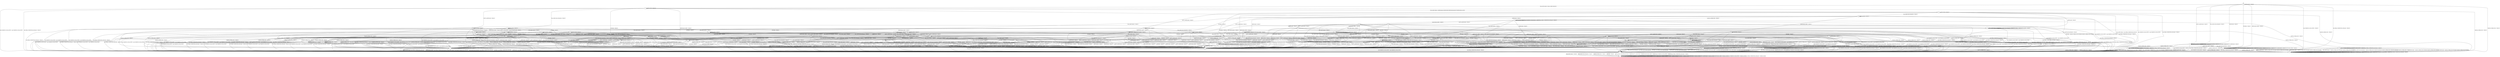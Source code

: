 digraph h10 {
s0 [label="s0"];
s1 [label="s1"];
s2 [label="s2"];
s6 [label="s6"];
s8 [label="s8"];
s11 [label="s11"];
s3 [label="s3"];
s4 [label="s4"];
s7 [label="s7"];
s9 [label="s9"];
s10 [label="s10"];
s12 [label="s12"];
s34 [label="s34"];
s5 [label="s5"];
s13 [label="s13"];
s14 [label="s14"];
s24 [label="s24"];
s25 [label="s25"];
s30 [label="s30"];
s35 [label="s35"];
s48 [label="s48"];
s15 [label="s15"];
s16 [label="s16"];
s26 [label="s26"];
s27 [label="s27"];
s31 [label="s31"];
s36 [label="s36"];
s41 [label="s41"];
s49 [label="s49"];
s50 [label="s50"];
s51 [label="s51"];
s53 [label="s53"];
s54 [label="s54"];
s56 [label="s56"];
s17 [label="s17"];
s18 [label="s18"];
s19 [label="s19"];
s20 [label="s20"];
s28 [label="s28"];
s29 [label="s29"];
s32 [label="s32"];
s33 [label="s33"];
s37 [label="s37"];
s43 [label="s43"];
s45 [label="s45"];
s52 [label="s52"];
s55 [label="s55"];
s57 [label="s57"];
s62 [label="s62"];
s66 [label="s66"];
s21 [label="s21"];
s22 [label="s22"];
s38 [label="s38"];
s39 [label="s39"];
s42 [label="s42"];
s44 [label="s44"];
s46 [label="s46"];
s47 [label="s47"];
s58 [label="s58"];
s59 [label="s59"];
s64 [label="s64"];
s67 [label="s67"];
s23 [label="s23"];
s40 [label="s40"];
s60 [label="s60"];
s63 [label="s63"];
s65 [label="s65"];
s61 [label="s61"];
s0 -> s1 [label="RSA_CLIENT_HELLO / HELLO_VERIFY_REQUEST"];
s0 -> s2 [label="RSA_CLIENT_KEY_EXCHANGE / TIMEOUT"];
s0 -> s8 [label="CHANGE_CIPHER_SPEC / TIMEOUT"];
s0 -> s11 [label="FINISHED / TIMEOUT"];
s0 -> s0 [label="APPLICATION / TIMEOUT"];
s0 -> s2 [label="CERTIFICATE / TIMEOUT"];
s0 -> s2 [label="EMPTY_CERTIFICATE / TIMEOUT"];
s0 -> s11 [label="CERTIFICATE_VERIFY / TIMEOUT"];
s0 -> s6 [label="Alert(WARNING,CLOSE_NOTIFY) / TIMEOUT"];
s0 -> s6 [label="Alert(FATAL,UNEXPECTED_MESSAGE) / TIMEOUT"];
s1 -> s3 [label="RSA_CLIENT_HELLO / SERVER_HELLO,CERTIFICATE,CERTIFICATE_REQUEST,SERVER_HELLO_DONE"];
s1 -> s4 [label="RSA_CLIENT_KEY_EXCHANGE / TIMEOUT"];
s1 -> s8 [label="CHANGE_CIPHER_SPEC / TIMEOUT"];
s1 -> s10 [label="FINISHED / TIMEOUT"];
s1 -> s1 [label="APPLICATION / TIMEOUT"];
s1 -> s12 [label="CERTIFICATE / TIMEOUT"];
s1 -> s34 [label="EMPTY_CERTIFICATE / TIMEOUT"];
s1 -> s10 [label="CERTIFICATE_VERIFY / TIMEOUT"];
s1 -> s6 [label="Alert(WARNING,CLOSE_NOTIFY) / Alert(WARNING,CLOSE_NOTIFY)"];
s1 -> s6 [label="Alert(FATAL,UNEXPECTED_MESSAGE) / TIMEOUT"];
s2 -> s2 [label="RSA_CLIENT_HELLO / TIMEOUT"];
s2 -> s11 [label="RSA_CLIENT_KEY_EXCHANGE / TIMEOUT"];
s2 -> s9 [label="CHANGE_CIPHER_SPEC / TIMEOUT"];
s2 -> s2 [label="FINISHED / TIMEOUT"];
s2 -> s2 [label="APPLICATION / TIMEOUT"];
s2 -> s2 [label="CERTIFICATE / TIMEOUT"];
s2 -> s2 [label="EMPTY_CERTIFICATE / TIMEOUT"];
s2 -> s11 [label="CERTIFICATE_VERIFY / TIMEOUT"];
s2 -> s6 [label="Alert(WARNING,CLOSE_NOTIFY) / TIMEOUT"];
s2 -> s6 [label="Alert(FATAL,UNEXPECTED_MESSAGE) / TIMEOUT"];
s6 -> s7 [label="RSA_CLIENT_HELLO / TIMEOUT"];
s6 -> s7 [label="RSA_CLIENT_KEY_EXCHANGE / TIMEOUT"];
s6 -> s7 [label="CHANGE_CIPHER_SPEC / TIMEOUT"];
s6 -> s7 [label="FINISHED / TIMEOUT"];
s6 -> s7 [label="APPLICATION / TIMEOUT"];
s6 -> s7 [label="CERTIFICATE / TIMEOUT"];
s6 -> s7 [label="EMPTY_CERTIFICATE / TIMEOUT"];
s6 -> s7 [label="CERTIFICATE_VERIFY / TIMEOUT"];
s6 -> s7 [label="Alert(WARNING,CLOSE_NOTIFY) / TIMEOUT"];
s6 -> s7 [label="Alert(FATAL,UNEXPECTED_MESSAGE) / TIMEOUT"];
s8 -> s8 [label="RSA_CLIENT_HELLO / TIMEOUT"];
s8 -> s8 [label="RSA_CLIENT_KEY_EXCHANGE / TIMEOUT"];
s8 -> s8 [label="CHANGE_CIPHER_SPEC / TIMEOUT"];
s8 -> s8 [label="FINISHED / TIMEOUT"];
s8 -> s8 [label="APPLICATION / TIMEOUT"];
s8 -> s8 [label="CERTIFICATE / TIMEOUT"];
s8 -> s8 [label="EMPTY_CERTIFICATE / TIMEOUT"];
s8 -> s8 [label="CERTIFICATE_VERIFY / TIMEOUT"];
s8 -> s8 [label="Alert(WARNING,CLOSE_NOTIFY) / TIMEOUT"];
s8 -> s8 [label="Alert(FATAL,UNEXPECTED_MESSAGE) / TIMEOUT"];
s11 -> s11 [label="RSA_CLIENT_HELLO / TIMEOUT"];
s11 -> s11 [label="RSA_CLIENT_KEY_EXCHANGE / TIMEOUT"];
s11 -> s8 [label="CHANGE_CIPHER_SPEC / TIMEOUT"];
s11 -> s11 [label="FINISHED / TIMEOUT"];
s11 -> s11 [label="APPLICATION / TIMEOUT"];
s11 -> s11 [label="CERTIFICATE / TIMEOUT"];
s11 -> s11 [label="EMPTY_CERTIFICATE / TIMEOUT"];
s11 -> s11 [label="CERTIFICATE_VERIFY / TIMEOUT"];
s11 -> s6 [label="Alert(WARNING,CLOSE_NOTIFY) / TIMEOUT"];
s11 -> s6 [label="Alert(FATAL,UNEXPECTED_MESSAGE) / TIMEOUT"];
s3 -> s6 [label="RSA_CLIENT_HELLO / Alert(FATAL,UNEXPECTED_MESSAGE)"];
s3 -> s13 [label="RSA_CLIENT_KEY_EXCHANGE / TIMEOUT"];
s3 -> s8 [label="CHANGE_CIPHER_SPEC / TIMEOUT"];
s3 -> s10 [label="FINISHED / TIMEOUT"];
s3 -> s3 [label="APPLICATION / TIMEOUT"];
s3 -> s12 [label="CERTIFICATE / TIMEOUT"];
s3 -> s24 [label="EMPTY_CERTIFICATE / TIMEOUT"];
s3 -> s10 [label="CERTIFICATE_VERIFY / TIMEOUT"];
s3 -> s6 [label="Alert(WARNING,CLOSE_NOTIFY) / Alert(WARNING,CLOSE_NOTIFY)"];
s3 -> s6 [label="Alert(FATAL,UNEXPECTED_MESSAGE) / TIMEOUT"];
s4 -> s25 [label="RSA_CLIENT_HELLO / TIMEOUT"];
s4 -> s10 [label="RSA_CLIENT_KEY_EXCHANGE / TIMEOUT"];
s4 -> s5 [label="CHANGE_CIPHER_SPEC / TIMEOUT"];
s4 -> s30 [label="FINISHED / TIMEOUT"];
s4 -> s4 [label="APPLICATION / TIMEOUT"];
s4 -> s48 [label="CERTIFICATE / TIMEOUT"];
s4 -> s48 [label="EMPTY_CERTIFICATE / TIMEOUT"];
s4 -> s14 [label="CERTIFICATE_VERIFY / TIMEOUT"];
s4 -> s6 [label="Alert(WARNING,CLOSE_NOTIFY) / Alert(WARNING,CLOSE_NOTIFY)"];
s4 -> s6 [label="Alert(FATAL,UNEXPECTED_MESSAGE) / TIMEOUT"];
s7 -> s7 [label="RSA_CLIENT_HELLO / SOCKET_CLOSED"];
s7 -> s7 [label="RSA_CLIENT_KEY_EXCHANGE / SOCKET_CLOSED"];
s7 -> s7 [label="CHANGE_CIPHER_SPEC / SOCKET_CLOSED"];
s7 -> s7 [label="FINISHED / SOCKET_CLOSED"];
s7 -> s7 [label="APPLICATION / SOCKET_CLOSED"];
s7 -> s7 [label="CERTIFICATE / SOCKET_CLOSED"];
s7 -> s7 [label="EMPTY_CERTIFICATE / SOCKET_CLOSED"];
s7 -> s7 [label="CERTIFICATE_VERIFY / SOCKET_CLOSED"];
s7 -> s7 [label="Alert(WARNING,CLOSE_NOTIFY) / SOCKET_CLOSED"];
s7 -> s7 [label="Alert(FATAL,UNEXPECTED_MESSAGE) / SOCKET_CLOSED"];
s9 -> s6 [label="RSA_CLIENT_HELLO / TIMEOUT"];
s9 -> s6 [label="RSA_CLIENT_KEY_EXCHANGE / TIMEOUT"];
s9 -> s8 [label="CHANGE_CIPHER_SPEC / TIMEOUT"];
s9 -> s6 [label="FINISHED / TIMEOUT"];
s9 -> s9 [label="APPLICATION / TIMEOUT"];
s9 -> s6 [label="CERTIFICATE / TIMEOUT"];
s9 -> s6 [label="EMPTY_CERTIFICATE / TIMEOUT"];
s9 -> s6 [label="CERTIFICATE_VERIFY / TIMEOUT"];
s9 -> s9 [label="Alert(WARNING,CLOSE_NOTIFY) / TIMEOUT"];
s9 -> s9 [label="Alert(FATAL,UNEXPECTED_MESSAGE) / TIMEOUT"];
s10 -> s10 [label="RSA_CLIENT_HELLO / TIMEOUT"];
s10 -> s10 [label="RSA_CLIENT_KEY_EXCHANGE / TIMEOUT"];
s10 -> s8 [label="CHANGE_CIPHER_SPEC / TIMEOUT"];
s10 -> s10 [label="FINISHED / TIMEOUT"];
s10 -> s10 [label="APPLICATION / TIMEOUT"];
s10 -> s10 [label="CERTIFICATE / TIMEOUT"];
s10 -> s10 [label="EMPTY_CERTIFICATE / TIMEOUT"];
s10 -> s10 [label="CERTIFICATE_VERIFY / TIMEOUT"];
s10 -> s6 [label="Alert(WARNING,CLOSE_NOTIFY) / Alert(WARNING,CLOSE_NOTIFY)"];
s10 -> s6 [label="Alert(FATAL,UNEXPECTED_MESSAGE) / TIMEOUT"];
s12 -> s12 [label="RSA_CLIENT_HELLO / TIMEOUT"];
s12 -> s12 [label="RSA_CLIENT_KEY_EXCHANGE / TIMEOUT"];
s12 -> s8 [label="CHANGE_CIPHER_SPEC / TIMEOUT"];
s12 -> s12 [label="FINISHED / TIMEOUT"];
s12 -> s12 [label="APPLICATION / TIMEOUT"];
s12 -> s10 [label="CERTIFICATE / TIMEOUT"];
s12 -> s10 [label="EMPTY_CERTIFICATE / TIMEOUT"];
s12 -> s35 [label="CERTIFICATE_VERIFY / TIMEOUT"];
s12 -> s6 [label="Alert(WARNING,CLOSE_NOTIFY) / Alert(WARNING,CLOSE_NOTIFY)"];
s12 -> s6 [label="Alert(FATAL,UNEXPECTED_MESSAGE) / TIMEOUT"];
s34 -> s50 [label="RSA_CLIENT_HELLO / TIMEOUT"];
s34 -> s48 [label="RSA_CLIENT_KEY_EXCHANGE / TIMEOUT"];
s34 -> s5 [label="CHANGE_CIPHER_SPEC / TIMEOUT"];
s34 -> s41 [label="FINISHED / TIMEOUT"];
s34 -> s34 [label="APPLICATION / TIMEOUT"];
s34 -> s10 [label="CERTIFICATE / TIMEOUT"];
s34 -> s10 [label="EMPTY_CERTIFICATE / TIMEOUT"];
s34 -> s35 [label="CERTIFICATE_VERIFY / TIMEOUT"];
s34 -> s6 [label="Alert(WARNING,CLOSE_NOTIFY) / Alert(WARNING,CLOSE_NOTIFY)"];
s34 -> s6 [label="Alert(FATAL,UNEXPECTED_MESSAGE) / TIMEOUT"];
s5 -> s6 [label="RSA_CLIENT_HELLO / Alert(FATAL,UNEXPECTED_MESSAGE)"];
s5 -> s6 [label="RSA_CLIENT_KEY_EXCHANGE / Alert(FATAL,UNEXPECTED_MESSAGE)"];
s5 -> s8 [label="CHANGE_CIPHER_SPEC / TIMEOUT"];
s5 -> s6 [label="FINISHED / Alert(FATAL,UNEXPECTED_MESSAGE)"];
s5 -> s5 [label="APPLICATION / TIMEOUT"];
s5 -> s6 [label="CERTIFICATE / Alert(FATAL,UNEXPECTED_MESSAGE)"];
s5 -> s6 [label="EMPTY_CERTIFICATE / Alert(FATAL,UNEXPECTED_MESSAGE)"];
s5 -> s6 [label="CERTIFICATE_VERIFY / Alert(FATAL,UNEXPECTED_MESSAGE)"];
s5 -> s5 [label="Alert(WARNING,CLOSE_NOTIFY) / TIMEOUT"];
s5 -> s5 [label="Alert(FATAL,UNEXPECTED_MESSAGE) / TIMEOUT"];
s13 -> s25 [label="RSA_CLIENT_HELLO / TIMEOUT"];
s13 -> s10 [label="RSA_CLIENT_KEY_EXCHANGE / TIMEOUT"];
s13 -> s15 [label="CHANGE_CIPHER_SPEC / TIMEOUT"];
s13 -> s30 [label="FINISHED / TIMEOUT"];
s13 -> s13 [label="APPLICATION / TIMEOUT"];
s13 -> s26 [label="CERTIFICATE / TIMEOUT"];
s13 -> s36 [label="EMPTY_CERTIFICATE / TIMEOUT"];
s13 -> s16 [label="CERTIFICATE_VERIFY / TIMEOUT"];
s13 -> s6 [label="Alert(WARNING,CLOSE_NOTIFY) / Alert(WARNING,CLOSE_NOTIFY)"];
s13 -> s6 [label="Alert(FATAL,UNEXPECTED_MESSAGE) / TIMEOUT"];
s14 -> s27 [label="RSA_CLIENT_HELLO / TIMEOUT"];
s14 -> s10 [label="RSA_CLIENT_KEY_EXCHANGE / TIMEOUT"];
s14 -> s5 [label="CHANGE_CIPHER_SPEC / TIMEOUT"];
s14 -> s31 [label="FINISHED / TIMEOUT"];
s14 -> s14 [label="APPLICATION / TIMEOUT"];
s14 -> s49 [label="CERTIFICATE / TIMEOUT"];
s14 -> s49 [label="EMPTY_CERTIFICATE / TIMEOUT"];
s14 -> s10 [label="CERTIFICATE_VERIFY / TIMEOUT"];
s14 -> s6 [label="Alert(WARNING,CLOSE_NOTIFY) / Alert(WARNING,CLOSE_NOTIFY)"];
s14 -> s6 [label="Alert(FATAL,UNEXPECTED_MESSAGE) / TIMEOUT"];
s24 -> s50 [label="RSA_CLIENT_HELLO / TIMEOUT"];
s24 -> s36 [label="RSA_CLIENT_KEY_EXCHANGE / TIMEOUT"];
s24 -> s5 [label="CHANGE_CIPHER_SPEC / TIMEOUT"];
s24 -> s41 [label="FINISHED / TIMEOUT"];
s24 -> s24 [label="APPLICATION / TIMEOUT"];
s24 -> s10 [label="CERTIFICATE / TIMEOUT"];
s24 -> s10 [label="EMPTY_CERTIFICATE / TIMEOUT"];
s24 -> s51 [label="CERTIFICATE_VERIFY / TIMEOUT"];
s24 -> s6 [label="Alert(WARNING,CLOSE_NOTIFY) / Alert(WARNING,CLOSE_NOTIFY)"];
s24 -> s6 [label="Alert(FATAL,UNEXPECTED_MESSAGE) / TIMEOUT"];
s25 -> s10 [label="RSA_CLIENT_HELLO / TIMEOUT"];
s25 -> s10 [label="RSA_CLIENT_KEY_EXCHANGE / TIMEOUT"];
s25 -> s5 [label="CHANGE_CIPHER_SPEC / TIMEOUT"];
s25 -> s56 [label="FINISHED / TIMEOUT"];
s25 -> s25 [label="APPLICATION / TIMEOUT"];
s25 -> s38 [label="CERTIFICATE / TIMEOUT"];
s25 -> s38 [label="EMPTY_CERTIFICATE / TIMEOUT"];
s25 -> s27 [label="CERTIFICATE_VERIFY / TIMEOUT"];
s25 -> s6 [label="Alert(WARNING,CLOSE_NOTIFY) / Alert(WARNING,CLOSE_NOTIFY)"];
s25 -> s6 [label="Alert(FATAL,UNEXPECTED_MESSAGE) / TIMEOUT"];
s30 -> s56 [label="RSA_CLIENT_HELLO / TIMEOUT"];
s30 -> s10 [label="RSA_CLIENT_KEY_EXCHANGE / TIMEOUT"];
s30 -> s5 [label="CHANGE_CIPHER_SPEC / TIMEOUT"];
s30 -> s10 [label="FINISHED / TIMEOUT"];
s30 -> s30 [label="APPLICATION / TIMEOUT"];
s30 -> s52 [label="CERTIFICATE / TIMEOUT"];
s30 -> s52 [label="EMPTY_CERTIFICATE / TIMEOUT"];
s30 -> s31 [label="CERTIFICATE_VERIFY / TIMEOUT"];
s30 -> s6 [label="Alert(WARNING,CLOSE_NOTIFY) / Alert(WARNING,CLOSE_NOTIFY)"];
s30 -> s6 [label="Alert(FATAL,UNEXPECTED_MESSAGE) / TIMEOUT"];
s35 -> s53 [label="RSA_CLIENT_HELLO / TIMEOUT"];
s35 -> s49 [label="RSA_CLIENT_KEY_EXCHANGE / TIMEOUT"];
s35 -> s5 [label="CHANGE_CIPHER_SPEC / TIMEOUT"];
s35 -> s54 [label="FINISHED / TIMEOUT"];
s35 -> s35 [label="APPLICATION / TIMEOUT"];
s35 -> s10 [label="CERTIFICATE / TIMEOUT"];
s35 -> s10 [label="EMPTY_CERTIFICATE / TIMEOUT"];
s35 -> s10 [label="CERTIFICATE_VERIFY / TIMEOUT"];
s35 -> s6 [label="Alert(WARNING,CLOSE_NOTIFY) / Alert(WARNING,CLOSE_NOTIFY)"];
s35 -> s6 [label="Alert(FATAL,UNEXPECTED_MESSAGE) / TIMEOUT"];
s48 -> s38 [label="RSA_CLIENT_HELLO / TIMEOUT"];
s48 -> s10 [label="RSA_CLIENT_KEY_EXCHANGE / TIMEOUT"];
s48 -> s5 [label="CHANGE_CIPHER_SPEC / TIMEOUT"];
s48 -> s52 [label="FINISHED / TIMEOUT"];
s48 -> s48 [label="APPLICATION / TIMEOUT"];
s48 -> s10 [label="CERTIFICATE / TIMEOUT"];
s48 -> s10 [label="EMPTY_CERTIFICATE / TIMEOUT"];
s48 -> s49 [label="CERTIFICATE_VERIFY / TIMEOUT"];
s48 -> s6 [label="Alert(WARNING,CLOSE_NOTIFY) / Alert(WARNING,CLOSE_NOTIFY)"];
s48 -> s6 [label="Alert(FATAL,UNEXPECTED_MESSAGE) / TIMEOUT"];
s15 -> s45 [label="RSA_CLIENT_HELLO / TIMEOUT"];
s15 -> s10 [label="RSA_CLIENT_KEY_EXCHANGE / TIMEOUT"];
s15 -> s8 [label="CHANGE_CIPHER_SPEC / TIMEOUT"];
s15 -> s17 [label="FINISHED / CHANGE_CIPHER_SPEC,FINISHED,CHANGE_CIPHER_SPEC,FINISHED"];
s15 -> s15 [label="APPLICATION / TIMEOUT"];
s15 -> s18 [label="CERTIFICATE / TIMEOUT"];
s15 -> s19 [label="EMPTY_CERTIFICATE / TIMEOUT"];
s15 -> s32 [label="CERTIFICATE_VERIFY / TIMEOUT"];
s15 -> s15 [label="Alert(WARNING,CLOSE_NOTIFY) / TIMEOUT"];
s15 -> s15 [label="Alert(FATAL,UNEXPECTED_MESSAGE) / TIMEOUT"];
s16 -> s28 [label="RSA_CLIENT_HELLO / TIMEOUT"];
s16 -> s10 [label="RSA_CLIENT_KEY_EXCHANGE / TIMEOUT"];
s16 -> s20 [label="CHANGE_CIPHER_SPEC / TIMEOUT"];
s16 -> s33 [label="FINISHED / TIMEOUT"];
s16 -> s16 [label="APPLICATION / TIMEOUT"];
s16 -> s37 [label="CERTIFICATE / TIMEOUT"];
s16 -> s37 [label="EMPTY_CERTIFICATE / TIMEOUT"];
s16 -> s10 [label="CERTIFICATE_VERIFY / TIMEOUT"];
s16 -> s6 [label="Alert(WARNING,CLOSE_NOTIFY) / Alert(WARNING,CLOSE_NOTIFY)"];
s16 -> s6 [label="Alert(FATAL,UNEXPECTED_MESSAGE) / TIMEOUT"];
s26 -> s38 [label="RSA_CLIENT_HELLO / TIMEOUT"];
s26 -> s10 [label="RSA_CLIENT_KEY_EXCHANGE / TIMEOUT"];
s26 -> s29 [label="CHANGE_CIPHER_SPEC / TIMEOUT"];
s26 -> s52 [label="FINISHED / TIMEOUT"];
s26 -> s26 [label="APPLICATION / TIMEOUT"];
s26 -> s10 [label="CERTIFICATE / TIMEOUT"];
s26 -> s10 [label="EMPTY_CERTIFICATE / TIMEOUT"];
s26 -> s26 [label="CERTIFICATE_VERIFY / TIMEOUT"];
s26 -> s6 [label="Alert(WARNING,CLOSE_NOTIFY) / Alert(WARNING,CLOSE_NOTIFY)"];
s26 -> s6 [label="Alert(FATAL,UNEXPECTED_MESSAGE) / TIMEOUT"];
s27 -> s10 [label="RSA_CLIENT_HELLO / TIMEOUT"];
s27 -> s10 [label="RSA_CLIENT_KEY_EXCHANGE / TIMEOUT"];
s27 -> s5 [label="CHANGE_CIPHER_SPEC / TIMEOUT"];
s27 -> s57 [label="FINISHED / TIMEOUT"];
s27 -> s27 [label="APPLICATION / TIMEOUT"];
s27 -> s40 [label="CERTIFICATE / TIMEOUT"];
s27 -> s40 [label="EMPTY_CERTIFICATE / TIMEOUT"];
s27 -> s10 [label="CERTIFICATE_VERIFY / TIMEOUT"];
s27 -> s6 [label="Alert(WARNING,CLOSE_NOTIFY) / Alert(WARNING,CLOSE_NOTIFY)"];
s27 -> s6 [label="Alert(FATAL,UNEXPECTED_MESSAGE) / TIMEOUT"];
s31 -> s57 [label="RSA_CLIENT_HELLO / TIMEOUT"];
s31 -> s10 [label="RSA_CLIENT_KEY_EXCHANGE / TIMEOUT"];
s31 -> s5 [label="CHANGE_CIPHER_SPEC / TIMEOUT"];
s31 -> s10 [label="FINISHED / TIMEOUT"];
s31 -> s31 [label="APPLICATION / TIMEOUT"];
s31 -> s43 [label="CERTIFICATE / TIMEOUT"];
s31 -> s43 [label="EMPTY_CERTIFICATE / TIMEOUT"];
s31 -> s10 [label="CERTIFICATE_VERIFY / TIMEOUT"];
s31 -> s6 [label="Alert(WARNING,CLOSE_NOTIFY) / Alert(WARNING,CLOSE_NOTIFY)"];
s31 -> s6 [label="Alert(FATAL,UNEXPECTED_MESSAGE) / TIMEOUT"];
s36 -> s38 [label="RSA_CLIENT_HELLO / TIMEOUT"];
s36 -> s10 [label="RSA_CLIENT_KEY_EXCHANGE / TIMEOUT"];
s36 -> s29 [label="CHANGE_CIPHER_SPEC / TIMEOUT"];
s36 -> s52 [label="FINISHED / TIMEOUT"];
s36 -> s36 [label="APPLICATION / TIMEOUT"];
s36 -> s10 [label="CERTIFICATE / TIMEOUT"];
s36 -> s10 [label="EMPTY_CERTIFICATE / TIMEOUT"];
s36 -> s37 [label="CERTIFICATE_VERIFY / TIMEOUT"];
s36 -> s6 [label="Alert(WARNING,CLOSE_NOTIFY) / Alert(WARNING,CLOSE_NOTIFY)"];
s36 -> s6 [label="Alert(FATAL,UNEXPECTED_MESSAGE) / TIMEOUT"];
s41 -> s62 [label="RSA_CLIENT_HELLO / TIMEOUT"];
s41 -> s52 [label="RSA_CLIENT_KEY_EXCHANGE / TIMEOUT"];
s41 -> s5 [label="CHANGE_CIPHER_SPEC / TIMEOUT"];
s41 -> s10 [label="FINISHED / TIMEOUT"];
s41 -> s41 [label="APPLICATION / TIMEOUT"];
s41 -> s10 [label="CERTIFICATE / TIMEOUT"];
s41 -> s10 [label="EMPTY_CERTIFICATE / TIMEOUT"];
s41 -> s54 [label="CERTIFICATE_VERIFY / TIMEOUT"];
s41 -> s6 [label="Alert(WARNING,CLOSE_NOTIFY) / Alert(WARNING,CLOSE_NOTIFY)"];
s41 -> s6 [label="Alert(FATAL,UNEXPECTED_MESSAGE) / TIMEOUT"];
s49 -> s40 [label="RSA_CLIENT_HELLO / TIMEOUT"];
s49 -> s10 [label="RSA_CLIENT_KEY_EXCHANGE / TIMEOUT"];
s49 -> s5 [label="CHANGE_CIPHER_SPEC / TIMEOUT"];
s49 -> s43 [label="FINISHED / TIMEOUT"];
s49 -> s49 [label="APPLICATION / TIMEOUT"];
s49 -> s10 [label="CERTIFICATE / TIMEOUT"];
s49 -> s10 [label="EMPTY_CERTIFICATE / TIMEOUT"];
s49 -> s10 [label="CERTIFICATE_VERIFY / TIMEOUT"];
s49 -> s6 [label="Alert(WARNING,CLOSE_NOTIFY) / Alert(WARNING,CLOSE_NOTIFY)"];
s49 -> s6 [label="Alert(FATAL,UNEXPECTED_MESSAGE) / TIMEOUT"];
s50 -> s10 [label="RSA_CLIENT_HELLO / TIMEOUT"];
s50 -> s38 [label="RSA_CLIENT_KEY_EXCHANGE / TIMEOUT"];
s50 -> s5 [label="CHANGE_CIPHER_SPEC / TIMEOUT"];
s50 -> s62 [label="FINISHED / TIMEOUT"];
s50 -> s50 [label="APPLICATION / TIMEOUT"];
s50 -> s10 [label="CERTIFICATE / TIMEOUT"];
s50 -> s10 [label="EMPTY_CERTIFICATE / TIMEOUT"];
s50 -> s53 [label="CERTIFICATE_VERIFY / TIMEOUT"];
s50 -> s6 [label="Alert(WARNING,CLOSE_NOTIFY) / Alert(WARNING,CLOSE_NOTIFY)"];
s50 -> s6 [label="Alert(FATAL,UNEXPECTED_MESSAGE) / TIMEOUT"];
s51 -> s55 [label="RSA_CLIENT_HELLO / TIMEOUT"];
s51 -> s37 [label="RSA_CLIENT_KEY_EXCHANGE / TIMEOUT"];
s51 -> s20 [label="CHANGE_CIPHER_SPEC / TIMEOUT"];
s51 -> s51 [label="FINISHED / TIMEOUT"];
s51 -> s51 [label="APPLICATION / TIMEOUT"];
s51 -> s10 [label="CERTIFICATE / TIMEOUT"];
s51 -> s10 [label="EMPTY_CERTIFICATE / TIMEOUT"];
s51 -> s10 [label="CERTIFICATE_VERIFY / TIMEOUT"];
s51 -> s6 [label="Alert(WARNING,CLOSE_NOTIFY) / Alert(WARNING,CLOSE_NOTIFY)"];
s51 -> s6 [label="Alert(FATAL,UNEXPECTED_MESSAGE) / TIMEOUT"];
s53 -> s10 [label="RSA_CLIENT_HELLO / TIMEOUT"];
s53 -> s40 [label="RSA_CLIENT_KEY_EXCHANGE / TIMEOUT"];
s53 -> s5 [label="CHANGE_CIPHER_SPEC / TIMEOUT"];
s53 -> s66 [label="FINISHED / TIMEOUT"];
s53 -> s53 [label="APPLICATION / TIMEOUT"];
s53 -> s10 [label="CERTIFICATE / TIMEOUT"];
s53 -> s10 [label="EMPTY_CERTIFICATE / TIMEOUT"];
s53 -> s10 [label="CERTIFICATE_VERIFY / TIMEOUT"];
s53 -> s6 [label="Alert(WARNING,CLOSE_NOTIFY) / Alert(WARNING,CLOSE_NOTIFY)"];
s53 -> s6 [label="Alert(FATAL,UNEXPECTED_MESSAGE) / TIMEOUT"];
s54 -> s66 [label="RSA_CLIENT_HELLO / TIMEOUT"];
s54 -> s43 [label="RSA_CLIENT_KEY_EXCHANGE / TIMEOUT"];
s54 -> s5 [label="CHANGE_CIPHER_SPEC / TIMEOUT"];
s54 -> s10 [label="FINISHED / TIMEOUT"];
s54 -> s54 [label="APPLICATION / TIMEOUT"];
s54 -> s10 [label="CERTIFICATE / TIMEOUT"];
s54 -> s10 [label="EMPTY_CERTIFICATE / TIMEOUT"];
s54 -> s10 [label="CERTIFICATE_VERIFY / TIMEOUT"];
s54 -> s6 [label="Alert(WARNING,CLOSE_NOTIFY) / Alert(WARNING,CLOSE_NOTIFY)"];
s54 -> s6 [label="Alert(FATAL,UNEXPECTED_MESSAGE) / TIMEOUT"];
s56 -> s10 [label="RSA_CLIENT_HELLO / TIMEOUT"];
s56 -> s10 [label="RSA_CLIENT_KEY_EXCHANGE / TIMEOUT"];
s56 -> s5 [label="CHANGE_CIPHER_SPEC / TIMEOUT"];
s56 -> s10 [label="FINISHED / TIMEOUT"];
s56 -> s56 [label="APPLICATION / TIMEOUT"];
s56 -> s60 [label="CERTIFICATE / TIMEOUT"];
s56 -> s60 [label="EMPTY_CERTIFICATE / TIMEOUT"];
s56 -> s57 [label="CERTIFICATE_VERIFY / TIMEOUT"];
s56 -> s6 [label="Alert(WARNING,CLOSE_NOTIFY) / Alert(WARNING,CLOSE_NOTIFY)"];
s56 -> s6 [label="Alert(FATAL,UNEXPECTED_MESSAGE) / TIMEOUT"];
s17 -> s17 [label="RSA_CLIENT_HELLO / TIMEOUT"];
s17 -> s17 [label="RSA_CLIENT_KEY_EXCHANGE / TIMEOUT"];
s17 -> s8 [label="CHANGE_CIPHER_SPEC / TIMEOUT"];
s17 -> s17 [label="FINISHED / TIMEOUT"];
s17 -> s6 [label="APPLICATION / APPLICATION"];
s17 -> s17 [label="CERTIFICATE / TIMEOUT"];
s17 -> s17 [label="EMPTY_CERTIFICATE / TIMEOUT"];
s17 -> s17 [label="CERTIFICATE_VERIFY / TIMEOUT"];
s17 -> s6 [label="Alert(WARNING,CLOSE_NOTIFY) / TIMEOUT"];
s17 -> s6 [label="Alert(FATAL,UNEXPECTED_MESSAGE) / TIMEOUT"];
s18 -> s38 [label="RSA_CLIENT_HELLO / TIMEOUT"];
s18 -> s10 [label="RSA_CLIENT_KEY_EXCHANGE / TIMEOUT"];
s18 -> s5 [label="CHANGE_CIPHER_SPEC / TIMEOUT"];
s18 -> s21 [label="FINISHED / TIMEOUT"];
s18 -> s10 [label="APPLICATION / TIMEOUT"];
s18 -> s10 [label="CERTIFICATE / TIMEOUT"];
s18 -> s10 [label="EMPTY_CERTIFICATE / TIMEOUT"];
s18 -> s22 [label="CERTIFICATE_VERIFY / TIMEOUT"];
s18 -> s6 [label="Alert(WARNING,CLOSE_NOTIFY) / Alert(WARNING,CLOSE_NOTIFY)"];
s18 -> s6 [label="Alert(FATAL,UNEXPECTED_MESSAGE) / TIMEOUT"];
s19 -> s38 [label="RSA_CLIENT_HELLO / TIMEOUT"];
s19 -> s10 [label="RSA_CLIENT_KEY_EXCHANGE / TIMEOUT"];
s19 -> s5 [label="CHANGE_CIPHER_SPEC / TIMEOUT"];
s19 -> s21 [label="FINISHED / TIMEOUT"];
s19 -> s10 [label="APPLICATION / TIMEOUT"];
s19 -> s10 [label="CERTIFICATE / TIMEOUT"];
s19 -> s10 [label="EMPTY_CERTIFICATE / TIMEOUT"];
s19 -> s39 [label="CERTIFICATE_VERIFY / TIMEOUT"];
s19 -> s6 [label="Alert(WARNING,CLOSE_NOTIFY) / Alert(WARNING,CLOSE_NOTIFY)"];
s19 -> s6 [label="Alert(FATAL,UNEXPECTED_MESSAGE) / TIMEOUT"];
s20 -> s6 [label="RSA_CLIENT_HELLO / Alert(FATAL,HANDSHAKE_FAILURE)"];
s20 -> s6 [label="RSA_CLIENT_KEY_EXCHANGE / Alert(FATAL,HANDSHAKE_FAILURE)"];
s20 -> s8 [label="CHANGE_CIPHER_SPEC / TIMEOUT"];
s20 -> s6 [label="FINISHED / Alert(FATAL,HANDSHAKE_FAILURE)"];
s20 -> s20 [label="APPLICATION / TIMEOUT"];
s20 -> s6 [label="CERTIFICATE / Alert(FATAL,HANDSHAKE_FAILURE)"];
s20 -> s6 [label="EMPTY_CERTIFICATE / Alert(FATAL,HANDSHAKE_FAILURE)"];
s20 -> s6 [label="CERTIFICATE_VERIFY / Alert(FATAL,HANDSHAKE_FAILURE)"];
s20 -> s20 [label="Alert(WARNING,CLOSE_NOTIFY) / TIMEOUT"];
s20 -> s20 [label="Alert(FATAL,UNEXPECTED_MESSAGE) / TIMEOUT"];
s28 -> s10 [label="RSA_CLIENT_HELLO / TIMEOUT"];
s28 -> s10 [label="RSA_CLIENT_KEY_EXCHANGE / TIMEOUT"];
s28 -> s20 [label="CHANGE_CIPHER_SPEC / TIMEOUT"];
s28 -> s58 [label="FINISHED / TIMEOUT"];
s28 -> s28 [label="APPLICATION / TIMEOUT"];
s28 -> s42 [label="CERTIFICATE / TIMEOUT"];
s28 -> s42 [label="EMPTY_CERTIFICATE / TIMEOUT"];
s28 -> s10 [label="CERTIFICATE_VERIFY / TIMEOUT"];
s28 -> s6 [label="Alert(WARNING,CLOSE_NOTIFY) / Alert(WARNING,CLOSE_NOTIFY)"];
s28 -> s6 [label="Alert(FATAL,UNEXPECTED_MESSAGE) / TIMEOUT"];
s29 -> s10 [label="RSA_CLIENT_HELLO / TIMEOUT"];
s29 -> s10 [label="RSA_CLIENT_KEY_EXCHANGE / TIMEOUT"];
s29 -> s8 [label="CHANGE_CIPHER_SPEC / TIMEOUT"];
s29 -> s17 [label="FINISHED / CHANGE_CIPHER_SPEC,FINISHED,CHANGE_CIPHER_SPEC,FINISHED"];
s29 -> s29 [label="APPLICATION / TIMEOUT"];
s29 -> s10 [label="CERTIFICATE / TIMEOUT"];
s29 -> s10 [label="EMPTY_CERTIFICATE / TIMEOUT"];
s29 -> s10 [label="CERTIFICATE_VERIFY / TIMEOUT"];
s29 -> s29 [label="Alert(WARNING,CLOSE_NOTIFY) / TIMEOUT"];
s29 -> s29 [label="Alert(FATAL,UNEXPECTED_MESSAGE) / TIMEOUT"];
s32 -> s46 [label="RSA_CLIENT_HELLO / TIMEOUT"];
s32 -> s10 [label="RSA_CLIENT_KEY_EXCHANGE / TIMEOUT"];
s32 -> s20 [label="CHANGE_CIPHER_SPEC / TIMEOUT"];
s32 -> s59 [label="FINISHED / TIMEOUT"];
s32 -> s10 [label="APPLICATION / TIMEOUT"];
s32 -> s39 [label="CERTIFICATE / TIMEOUT"];
s32 -> s39 [label="EMPTY_CERTIFICATE / TIMEOUT"];
s32 -> s10 [label="CERTIFICATE_VERIFY / TIMEOUT"];
s32 -> s6 [label="Alert(WARNING,CLOSE_NOTIFY) / Alert(WARNING,CLOSE_NOTIFY)"];
s32 -> s6 [label="Alert(FATAL,UNEXPECTED_MESSAGE) / TIMEOUT"];
s33 -> s58 [label="RSA_CLIENT_HELLO / TIMEOUT"];
s33 -> s10 [label="RSA_CLIENT_KEY_EXCHANGE / TIMEOUT"];
s33 -> s20 [label="CHANGE_CIPHER_SPEC / TIMEOUT"];
s33 -> s10 [label="FINISHED / TIMEOUT"];
s33 -> s33 [label="APPLICATION / TIMEOUT"];
s33 -> s44 [label="CERTIFICATE / TIMEOUT"];
s33 -> s44 [label="EMPTY_CERTIFICATE / TIMEOUT"];
s33 -> s10 [label="CERTIFICATE_VERIFY / TIMEOUT"];
s33 -> s6 [label="Alert(WARNING,CLOSE_NOTIFY) / Alert(WARNING,CLOSE_NOTIFY)"];
s33 -> s6 [label="Alert(FATAL,UNEXPECTED_MESSAGE) / TIMEOUT"];
s37 -> s42 [label="RSA_CLIENT_HELLO / TIMEOUT"];
s37 -> s10 [label="RSA_CLIENT_KEY_EXCHANGE / TIMEOUT"];
s37 -> s20 [label="CHANGE_CIPHER_SPEC / TIMEOUT"];
s37 -> s44 [label="FINISHED / TIMEOUT"];
s37 -> s37 [label="APPLICATION / TIMEOUT"];
s37 -> s10 [label="CERTIFICATE / TIMEOUT"];
s37 -> s10 [label="EMPTY_CERTIFICATE / TIMEOUT"];
s37 -> s10 [label="CERTIFICATE_VERIFY / TIMEOUT"];
s37 -> s6 [label="Alert(WARNING,CLOSE_NOTIFY) / Alert(WARNING,CLOSE_NOTIFY)"];
s37 -> s6 [label="Alert(FATAL,UNEXPECTED_MESSAGE) / TIMEOUT"];
s43 -> s61 [label="RSA_CLIENT_HELLO / TIMEOUT"];
s43 -> s10 [label="RSA_CLIENT_KEY_EXCHANGE / TIMEOUT"];
s43 -> s5 [label="CHANGE_CIPHER_SPEC / TIMEOUT"];
s43 -> s10 [label="FINISHED / TIMEOUT"];
s43 -> s43 [label="APPLICATION / TIMEOUT"];
s43 -> s10 [label="CERTIFICATE / TIMEOUT"];
s43 -> s10 [label="EMPTY_CERTIFICATE / TIMEOUT"];
s43 -> s10 [label="CERTIFICATE_VERIFY / TIMEOUT"];
s43 -> s6 [label="Alert(WARNING,CLOSE_NOTIFY) / Alert(WARNING,CLOSE_NOTIFY)"];
s43 -> s6 [label="Alert(FATAL,UNEXPECTED_MESSAGE) / TIMEOUT"];
s45 -> s10 [label="RSA_CLIENT_HELLO / TIMEOUT"];
s45 -> s10 [label="RSA_CLIENT_KEY_EXCHANGE / TIMEOUT"];
s45 -> s5 [label="CHANGE_CIPHER_SPEC / TIMEOUT"];
s45 -> s64 [label="FINISHED / TIMEOUT"];
s45 -> s10 [label="APPLICATION / TIMEOUT"];
s45 -> s38 [label="CERTIFICATE / TIMEOUT"];
s45 -> s38 [label="EMPTY_CERTIFICATE / TIMEOUT"];
s45 -> s47 [label="CERTIFICATE_VERIFY / TIMEOUT"];
s45 -> s6 [label="Alert(WARNING,CLOSE_NOTIFY) / Alert(WARNING,CLOSE_NOTIFY)"];
s45 -> s6 [label="Alert(FATAL,UNEXPECTED_MESSAGE) / TIMEOUT"];
s52 -> s60 [label="RSA_CLIENT_HELLO / TIMEOUT"];
s52 -> s10 [label="RSA_CLIENT_KEY_EXCHANGE / TIMEOUT"];
s52 -> s5 [label="CHANGE_CIPHER_SPEC / TIMEOUT"];
s52 -> s10 [label="FINISHED / TIMEOUT"];
s52 -> s52 [label="APPLICATION / TIMEOUT"];
s52 -> s10 [label="CERTIFICATE / TIMEOUT"];
s52 -> s10 [label="EMPTY_CERTIFICATE / TIMEOUT"];
s52 -> s43 [label="CERTIFICATE_VERIFY / TIMEOUT"];
s52 -> s6 [label="Alert(WARNING,CLOSE_NOTIFY) / Alert(WARNING,CLOSE_NOTIFY)"];
s52 -> s6 [label="Alert(FATAL,UNEXPECTED_MESSAGE) / TIMEOUT"];
s55 -> s10 [label="RSA_CLIENT_HELLO / TIMEOUT"];
s55 -> s42 [label="RSA_CLIENT_KEY_EXCHANGE / TIMEOUT"];
s55 -> s20 [label="CHANGE_CIPHER_SPEC / TIMEOUT"];
s55 -> s67 [label="FINISHED / TIMEOUT"];
s55 -> s55 [label="APPLICATION / TIMEOUT"];
s55 -> s10 [label="CERTIFICATE / TIMEOUT"];
s55 -> s10 [label="EMPTY_CERTIFICATE / TIMEOUT"];
s55 -> s10 [label="CERTIFICATE_VERIFY / TIMEOUT"];
s55 -> s6 [label="Alert(WARNING,CLOSE_NOTIFY) / Alert(WARNING,CLOSE_NOTIFY)"];
s55 -> s6 [label="Alert(FATAL,UNEXPECTED_MESSAGE) / TIMEOUT"];
s57 -> s10 [label="RSA_CLIENT_HELLO / TIMEOUT"];
s57 -> s10 [label="RSA_CLIENT_KEY_EXCHANGE / TIMEOUT"];
s57 -> s5 [label="CHANGE_CIPHER_SPEC / TIMEOUT"];
s57 -> s10 [label="FINISHED / TIMEOUT"];
s57 -> s57 [label="APPLICATION / TIMEOUT"];
s57 -> s61 [label="CERTIFICATE / TIMEOUT"];
s57 -> s61 [label="EMPTY_CERTIFICATE / TIMEOUT"];
s57 -> s10 [label="CERTIFICATE_VERIFY / TIMEOUT"];
s57 -> s6 [label="Alert(WARNING,CLOSE_NOTIFY) / Alert(WARNING,CLOSE_NOTIFY)"];
s57 -> s6 [label="Alert(FATAL,UNEXPECTED_MESSAGE) / TIMEOUT"];
s62 -> s10 [label="RSA_CLIENT_HELLO / TIMEOUT"];
s62 -> s60 [label="RSA_CLIENT_KEY_EXCHANGE / TIMEOUT"];
s62 -> s5 [label="CHANGE_CIPHER_SPEC / TIMEOUT"];
s62 -> s10 [label="FINISHED / TIMEOUT"];
s62 -> s62 [label="APPLICATION / TIMEOUT"];
s62 -> s10 [label="CERTIFICATE / TIMEOUT"];
s62 -> s10 [label="EMPTY_CERTIFICATE / TIMEOUT"];
s62 -> s66 [label="CERTIFICATE_VERIFY / TIMEOUT"];
s62 -> s6 [label="Alert(WARNING,CLOSE_NOTIFY) / Alert(WARNING,CLOSE_NOTIFY)"];
s62 -> s6 [label="Alert(FATAL,UNEXPECTED_MESSAGE) / TIMEOUT"];
s66 -> s10 [label="RSA_CLIENT_HELLO / TIMEOUT"];
s66 -> s61 [label="RSA_CLIENT_KEY_EXCHANGE / TIMEOUT"];
s66 -> s5 [label="CHANGE_CIPHER_SPEC / TIMEOUT"];
s66 -> s10 [label="FINISHED / TIMEOUT"];
s66 -> s66 [label="APPLICATION / TIMEOUT"];
s66 -> s10 [label="CERTIFICATE / TIMEOUT"];
s66 -> s10 [label="EMPTY_CERTIFICATE / TIMEOUT"];
s66 -> s10 [label="CERTIFICATE_VERIFY / TIMEOUT"];
s66 -> s6 [label="Alert(WARNING,CLOSE_NOTIFY) / Alert(WARNING,CLOSE_NOTIFY)"];
s66 -> s6 [label="Alert(FATAL,UNEXPECTED_MESSAGE) / TIMEOUT"];
s21 -> s21 [label="RSA_CLIENT_HELLO / TIMEOUT"];
s21 -> s10 [label="RSA_CLIENT_KEY_EXCHANGE / TIMEOUT"];
s21 -> s23 [label="CHANGE_CIPHER_SPEC / TIMEOUT"];
s21 -> s10 [label="FINISHED / TIMEOUT"];
s21 -> s10 [label="APPLICATION / TIMEOUT"];
s21 -> s10 [label="CERTIFICATE / TIMEOUT"];
s21 -> s10 [label="EMPTY_CERTIFICATE / TIMEOUT"];
s21 -> s21 [label="CERTIFICATE_VERIFY / TIMEOUT"];
s21 -> s6 [label="Alert(WARNING,CLOSE_NOTIFY) / Alert(WARNING,CLOSE_NOTIFY)"];
s21 -> s6 [label="Alert(FATAL,UNEXPECTED_MESSAGE) / TIMEOUT"];
s22 -> s40 [label="RSA_CLIENT_HELLO / TIMEOUT"];
s22 -> s10 [label="RSA_CLIENT_KEY_EXCHANGE / TIMEOUT"];
s22 -> s5 [label="CHANGE_CIPHER_SPEC / TIMEOUT"];
s22 -> s21 [label="FINISHED / TIMEOUT"];
s22 -> s10 [label="APPLICATION / TIMEOUT"];
s22 -> s10 [label="CERTIFICATE / TIMEOUT"];
s22 -> s10 [label="EMPTY_CERTIFICATE / TIMEOUT"];
s22 -> s10 [label="CERTIFICATE_VERIFY / TIMEOUT"];
s22 -> s6 [label="Alert(WARNING,CLOSE_NOTIFY) / Alert(WARNING,CLOSE_NOTIFY)"];
s22 -> s6 [label="Alert(FATAL,UNEXPECTED_MESSAGE) / TIMEOUT"];
s38 -> s10 [label="RSA_CLIENT_HELLO / TIMEOUT"];
s38 -> s10 [label="RSA_CLIENT_KEY_EXCHANGE / TIMEOUT"];
s38 -> s5 [label="CHANGE_CIPHER_SPEC / TIMEOUT"];
s38 -> s60 [label="FINISHED / TIMEOUT"];
s38 -> s10 [label="APPLICATION / TIMEOUT"];
s38 -> s10 [label="CERTIFICATE / TIMEOUT"];
s38 -> s10 [label="EMPTY_CERTIFICATE / TIMEOUT"];
s38 -> s40 [label="CERTIFICATE_VERIFY / TIMEOUT"];
s38 -> s6 [label="Alert(WARNING,CLOSE_NOTIFY) / Alert(WARNING,CLOSE_NOTIFY)"];
s38 -> s6 [label="Alert(FATAL,UNEXPECTED_MESSAGE) / TIMEOUT"];
s39 -> s46 [label="RSA_CLIENT_HELLO / TIMEOUT"];
s39 -> s10 [label="RSA_CLIENT_KEY_EXCHANGE / TIMEOUT"];
s39 -> s20 [label="CHANGE_CIPHER_SPEC / TIMEOUT"];
s39 -> s44 [label="FINISHED / TIMEOUT"];
s39 -> s10 [label="APPLICATION / TIMEOUT"];
s39 -> s10 [label="CERTIFICATE / TIMEOUT"];
s39 -> s10 [label="EMPTY_CERTIFICATE / TIMEOUT"];
s39 -> s10 [label="CERTIFICATE_VERIFY / TIMEOUT"];
s39 -> s6 [label="Alert(WARNING,CLOSE_NOTIFY) / Alert(WARNING,CLOSE_NOTIFY)"];
s39 -> s6 [label="Alert(FATAL,UNEXPECTED_MESSAGE) / TIMEOUT"];
s42 -> s10 [label="RSA_CLIENT_HELLO / TIMEOUT"];
s42 -> s10 [label="RSA_CLIENT_KEY_EXCHANGE / TIMEOUT"];
s42 -> s20 [label="CHANGE_CIPHER_SPEC / TIMEOUT"];
s42 -> s63 [label="FINISHED / TIMEOUT"];
s42 -> s42 [label="APPLICATION / TIMEOUT"];
s42 -> s10 [label="CERTIFICATE / TIMEOUT"];
s42 -> s10 [label="EMPTY_CERTIFICATE / TIMEOUT"];
s42 -> s10 [label="CERTIFICATE_VERIFY / TIMEOUT"];
s42 -> s6 [label="Alert(WARNING,CLOSE_NOTIFY) / Alert(WARNING,CLOSE_NOTIFY)"];
s42 -> s6 [label="Alert(FATAL,UNEXPECTED_MESSAGE) / TIMEOUT"];
s44 -> s63 [label="RSA_CLIENT_HELLO / TIMEOUT"];
s44 -> s10 [label="RSA_CLIENT_KEY_EXCHANGE / TIMEOUT"];
s44 -> s20 [label="CHANGE_CIPHER_SPEC / TIMEOUT"];
s44 -> s10 [label="FINISHED / TIMEOUT"];
s44 -> s44 [label="APPLICATION / TIMEOUT"];
s44 -> s10 [label="CERTIFICATE / TIMEOUT"];
s44 -> s10 [label="EMPTY_CERTIFICATE / TIMEOUT"];
s44 -> s10 [label="CERTIFICATE_VERIFY / TIMEOUT"];
s44 -> s6 [label="Alert(WARNING,CLOSE_NOTIFY) / Alert(WARNING,CLOSE_NOTIFY)"];
s44 -> s6 [label="Alert(FATAL,UNEXPECTED_MESSAGE) / TIMEOUT"];
s46 -> s10 [label="RSA_CLIENT_HELLO / TIMEOUT"];
s46 -> s10 [label="RSA_CLIENT_KEY_EXCHANGE / TIMEOUT"];
s46 -> s20 [label="CHANGE_CIPHER_SPEC / TIMEOUT"];
s46 -> s59 [label="FINISHED / TIMEOUT"];
s46 -> s10 [label="APPLICATION / TIMEOUT"];
s46 -> s46 [label="CERTIFICATE / TIMEOUT"];
s46 -> s46 [label="EMPTY_CERTIFICATE / TIMEOUT"];
s46 -> s10 [label="CERTIFICATE_VERIFY / TIMEOUT"];
s46 -> s6 [label="Alert(WARNING,CLOSE_NOTIFY) / Alert(WARNING,CLOSE_NOTIFY)"];
s46 -> s6 [label="Alert(FATAL,UNEXPECTED_MESSAGE) / TIMEOUT"];
s47 -> s10 [label="RSA_CLIENT_HELLO / TIMEOUT"];
s47 -> s10 [label="RSA_CLIENT_KEY_EXCHANGE / TIMEOUT"];
s47 -> s5 [label="CHANGE_CIPHER_SPEC / TIMEOUT"];
s47 -> s65 [label="FINISHED / TIMEOUT"];
s47 -> s10 [label="APPLICATION / TIMEOUT"];
s47 -> s40 [label="CERTIFICATE / TIMEOUT"];
s47 -> s40 [label="EMPTY_CERTIFICATE / TIMEOUT"];
s47 -> s10 [label="CERTIFICATE_VERIFY / TIMEOUT"];
s47 -> s6 [label="Alert(WARNING,CLOSE_NOTIFY) / Alert(WARNING,CLOSE_NOTIFY)"];
s47 -> s6 [label="Alert(FATAL,UNEXPECTED_MESSAGE) / TIMEOUT"];
s58 -> s10 [label="RSA_CLIENT_HELLO / TIMEOUT"];
s58 -> s10 [label="RSA_CLIENT_KEY_EXCHANGE / TIMEOUT"];
s58 -> s20 [label="CHANGE_CIPHER_SPEC / TIMEOUT"];
s58 -> s10 [label="FINISHED / TIMEOUT"];
s58 -> s58 [label="APPLICATION / TIMEOUT"];
s58 -> s63 [label="CERTIFICATE / TIMEOUT"];
s58 -> s63 [label="EMPTY_CERTIFICATE / TIMEOUT"];
s58 -> s10 [label="CERTIFICATE_VERIFY / TIMEOUT"];
s58 -> s6 [label="Alert(WARNING,CLOSE_NOTIFY) / Alert(WARNING,CLOSE_NOTIFY)"];
s58 -> s6 [label="Alert(FATAL,UNEXPECTED_MESSAGE) / TIMEOUT"];
s59 -> s59 [label="RSA_CLIENT_HELLO / TIMEOUT"];
s59 -> s10 [label="RSA_CLIENT_KEY_EXCHANGE / TIMEOUT"];
s59 -> s20 [label="CHANGE_CIPHER_SPEC / TIMEOUT"];
s59 -> s10 [label="FINISHED / TIMEOUT"];
s59 -> s10 [label="APPLICATION / TIMEOUT"];
s59 -> s44 [label="CERTIFICATE / TIMEOUT"];
s59 -> s44 [label="EMPTY_CERTIFICATE / TIMEOUT"];
s59 -> s10 [label="CERTIFICATE_VERIFY / TIMEOUT"];
s59 -> s6 [label="Alert(WARNING,CLOSE_NOTIFY) / Alert(WARNING,CLOSE_NOTIFY)"];
s59 -> s6 [label="Alert(FATAL,UNEXPECTED_MESSAGE) / TIMEOUT"];
s64 -> s10 [label="RSA_CLIENT_HELLO / TIMEOUT"];
s64 -> s10 [label="RSA_CLIENT_KEY_EXCHANGE / TIMEOUT"];
s64 -> s5 [label="CHANGE_CIPHER_SPEC / TIMEOUT"];
s64 -> s10 [label="FINISHED / TIMEOUT"];
s64 -> s10 [label="APPLICATION / TIMEOUT"];
s64 -> s60 [label="CERTIFICATE / TIMEOUT"];
s64 -> s60 [label="EMPTY_CERTIFICATE / TIMEOUT"];
s64 -> s65 [label="CERTIFICATE_VERIFY / TIMEOUT"];
s64 -> s6 [label="Alert(WARNING,CLOSE_NOTIFY) / Alert(WARNING,CLOSE_NOTIFY)"];
s64 -> s6 [label="Alert(FATAL,UNEXPECTED_MESSAGE) / TIMEOUT"];
s67 -> s10 [label="RSA_CLIENT_HELLO / TIMEOUT"];
s67 -> s63 [label="RSA_CLIENT_KEY_EXCHANGE / TIMEOUT"];
s67 -> s20 [label="CHANGE_CIPHER_SPEC / TIMEOUT"];
s67 -> s10 [label="FINISHED / TIMEOUT"];
s67 -> s67 [label="APPLICATION / TIMEOUT"];
s67 -> s10 [label="CERTIFICATE / TIMEOUT"];
s67 -> s10 [label="EMPTY_CERTIFICATE / TIMEOUT"];
s67 -> s10 [label="CERTIFICATE_VERIFY / TIMEOUT"];
s67 -> s6 [label="Alert(WARNING,CLOSE_NOTIFY) / Alert(WARNING,CLOSE_NOTIFY)"];
s67 -> s6 [label="Alert(FATAL,UNEXPECTED_MESSAGE) / TIMEOUT"];
s23 -> s8 [label="RSA_CLIENT_HELLO / CHANGE_CIPHER_SPEC,FINISHED,CHANGE_CIPHER_SPEC,FINISHED"];
s23 -> s8 [label="RSA_CLIENT_KEY_EXCHANGE / CHANGE_CIPHER_SPEC,UNKNOWN_MESSAGE,CHANGE_CIPHER_SPEC,UNKNOWN_MESSAGE"];
s23 -> s8 [label="CHANGE_CIPHER_SPEC / TIMEOUT"];
s23 -> s8 [label="FINISHED / CHANGE_CIPHER_SPEC,FINISHED,CHANGE_CIPHER_SPEC,FINISHED"];
s23 -> s23 [label="APPLICATION / TIMEOUT"];
s23 -> s8 [label="CERTIFICATE / CHANGE_CIPHER_SPEC,FINISHED,CHANGE_CIPHER_SPEC,FINISHED"];
s23 -> s8 [label="EMPTY_CERTIFICATE / CHANGE_CIPHER_SPEC,FINISHED,CHANGE_CIPHER_SPEC,FINISHED"];
s23 -> s8 [label="CERTIFICATE_VERIFY / CHANGE_CIPHER_SPEC,FINISHED,CHANGE_CIPHER_SPEC,FINISHED"];
s23 -> s23 [label="Alert(WARNING,CLOSE_NOTIFY) / TIMEOUT"];
s23 -> s23 [label="Alert(FATAL,UNEXPECTED_MESSAGE) / TIMEOUT"];
s40 -> s10 [label="RSA_CLIENT_HELLO / TIMEOUT"];
s40 -> s10 [label="RSA_CLIENT_KEY_EXCHANGE / TIMEOUT"];
s40 -> s5 [label="CHANGE_CIPHER_SPEC / TIMEOUT"];
s40 -> s61 [label="FINISHED / TIMEOUT"];
s40 -> s10 [label="APPLICATION / TIMEOUT"];
s40 -> s10 [label="CERTIFICATE / TIMEOUT"];
s40 -> s10 [label="EMPTY_CERTIFICATE / TIMEOUT"];
s40 -> s10 [label="CERTIFICATE_VERIFY / TIMEOUT"];
s40 -> s6 [label="Alert(WARNING,CLOSE_NOTIFY) / Alert(WARNING,CLOSE_NOTIFY)"];
s40 -> s6 [label="Alert(FATAL,UNEXPECTED_MESSAGE) / TIMEOUT"];
s60 -> s10 [label="RSA_CLIENT_HELLO / TIMEOUT"];
s60 -> s10 [label="RSA_CLIENT_KEY_EXCHANGE / TIMEOUT"];
s60 -> s5 [label="CHANGE_CIPHER_SPEC / TIMEOUT"];
s60 -> s10 [label="FINISHED / TIMEOUT"];
s60 -> s10 [label="APPLICATION / TIMEOUT"];
s60 -> s10 [label="CERTIFICATE / TIMEOUT"];
s60 -> s10 [label="EMPTY_CERTIFICATE / TIMEOUT"];
s60 -> s61 [label="CERTIFICATE_VERIFY / TIMEOUT"];
s60 -> s6 [label="Alert(WARNING,CLOSE_NOTIFY) / Alert(WARNING,CLOSE_NOTIFY)"];
s60 -> s6 [label="Alert(FATAL,UNEXPECTED_MESSAGE) / TIMEOUT"];
s63 -> s10 [label="RSA_CLIENT_HELLO / TIMEOUT"];
s63 -> s10 [label="RSA_CLIENT_KEY_EXCHANGE / TIMEOUT"];
s63 -> s20 [label="CHANGE_CIPHER_SPEC / TIMEOUT"];
s63 -> s10 [label="FINISHED / TIMEOUT"];
s63 -> s63 [label="APPLICATION / TIMEOUT"];
s63 -> s10 [label="CERTIFICATE / TIMEOUT"];
s63 -> s10 [label="EMPTY_CERTIFICATE / TIMEOUT"];
s63 -> s10 [label="CERTIFICATE_VERIFY / TIMEOUT"];
s63 -> s6 [label="Alert(WARNING,CLOSE_NOTIFY) / Alert(WARNING,CLOSE_NOTIFY)"];
s63 -> s6 [label="Alert(FATAL,UNEXPECTED_MESSAGE) / TIMEOUT"];
s65 -> s10 [label="RSA_CLIENT_HELLO / TIMEOUT"];
s65 -> s10 [label="RSA_CLIENT_KEY_EXCHANGE / TIMEOUT"];
s65 -> s5 [label="CHANGE_CIPHER_SPEC / TIMEOUT"];
s65 -> s10 [label="FINISHED / TIMEOUT"];
s65 -> s10 [label="APPLICATION / TIMEOUT"];
s65 -> s61 [label="CERTIFICATE / TIMEOUT"];
s65 -> s61 [label="EMPTY_CERTIFICATE / TIMEOUT"];
s65 -> s10 [label="CERTIFICATE_VERIFY / TIMEOUT"];
s65 -> s6 [label="Alert(WARNING,CLOSE_NOTIFY) / Alert(WARNING,CLOSE_NOTIFY)"];
s65 -> s6 [label="Alert(FATAL,UNEXPECTED_MESSAGE) / TIMEOUT"];
s61 -> s10 [label="RSA_CLIENT_HELLO / TIMEOUT"];
s61 -> s10 [label="RSA_CLIENT_KEY_EXCHANGE / TIMEOUT"];
s61 -> s5 [label="CHANGE_CIPHER_SPEC / TIMEOUT"];
s61 -> s10 [label="FINISHED / TIMEOUT"];
s61 -> s10 [label="APPLICATION / TIMEOUT"];
s61 -> s10 [label="CERTIFICATE / TIMEOUT"];
s61 -> s10 [label="EMPTY_CERTIFICATE / TIMEOUT"];
s61 -> s10 [label="CERTIFICATE_VERIFY / TIMEOUT"];
s61 -> s6 [label="Alert(WARNING,CLOSE_NOTIFY) / Alert(WARNING,CLOSE_NOTIFY)"];
s61 -> s6 [label="Alert(FATAL,UNEXPECTED_MESSAGE) / TIMEOUT"];
__start0 [shape=none, label=""];
__start0 -> s0 [label=""];
}
